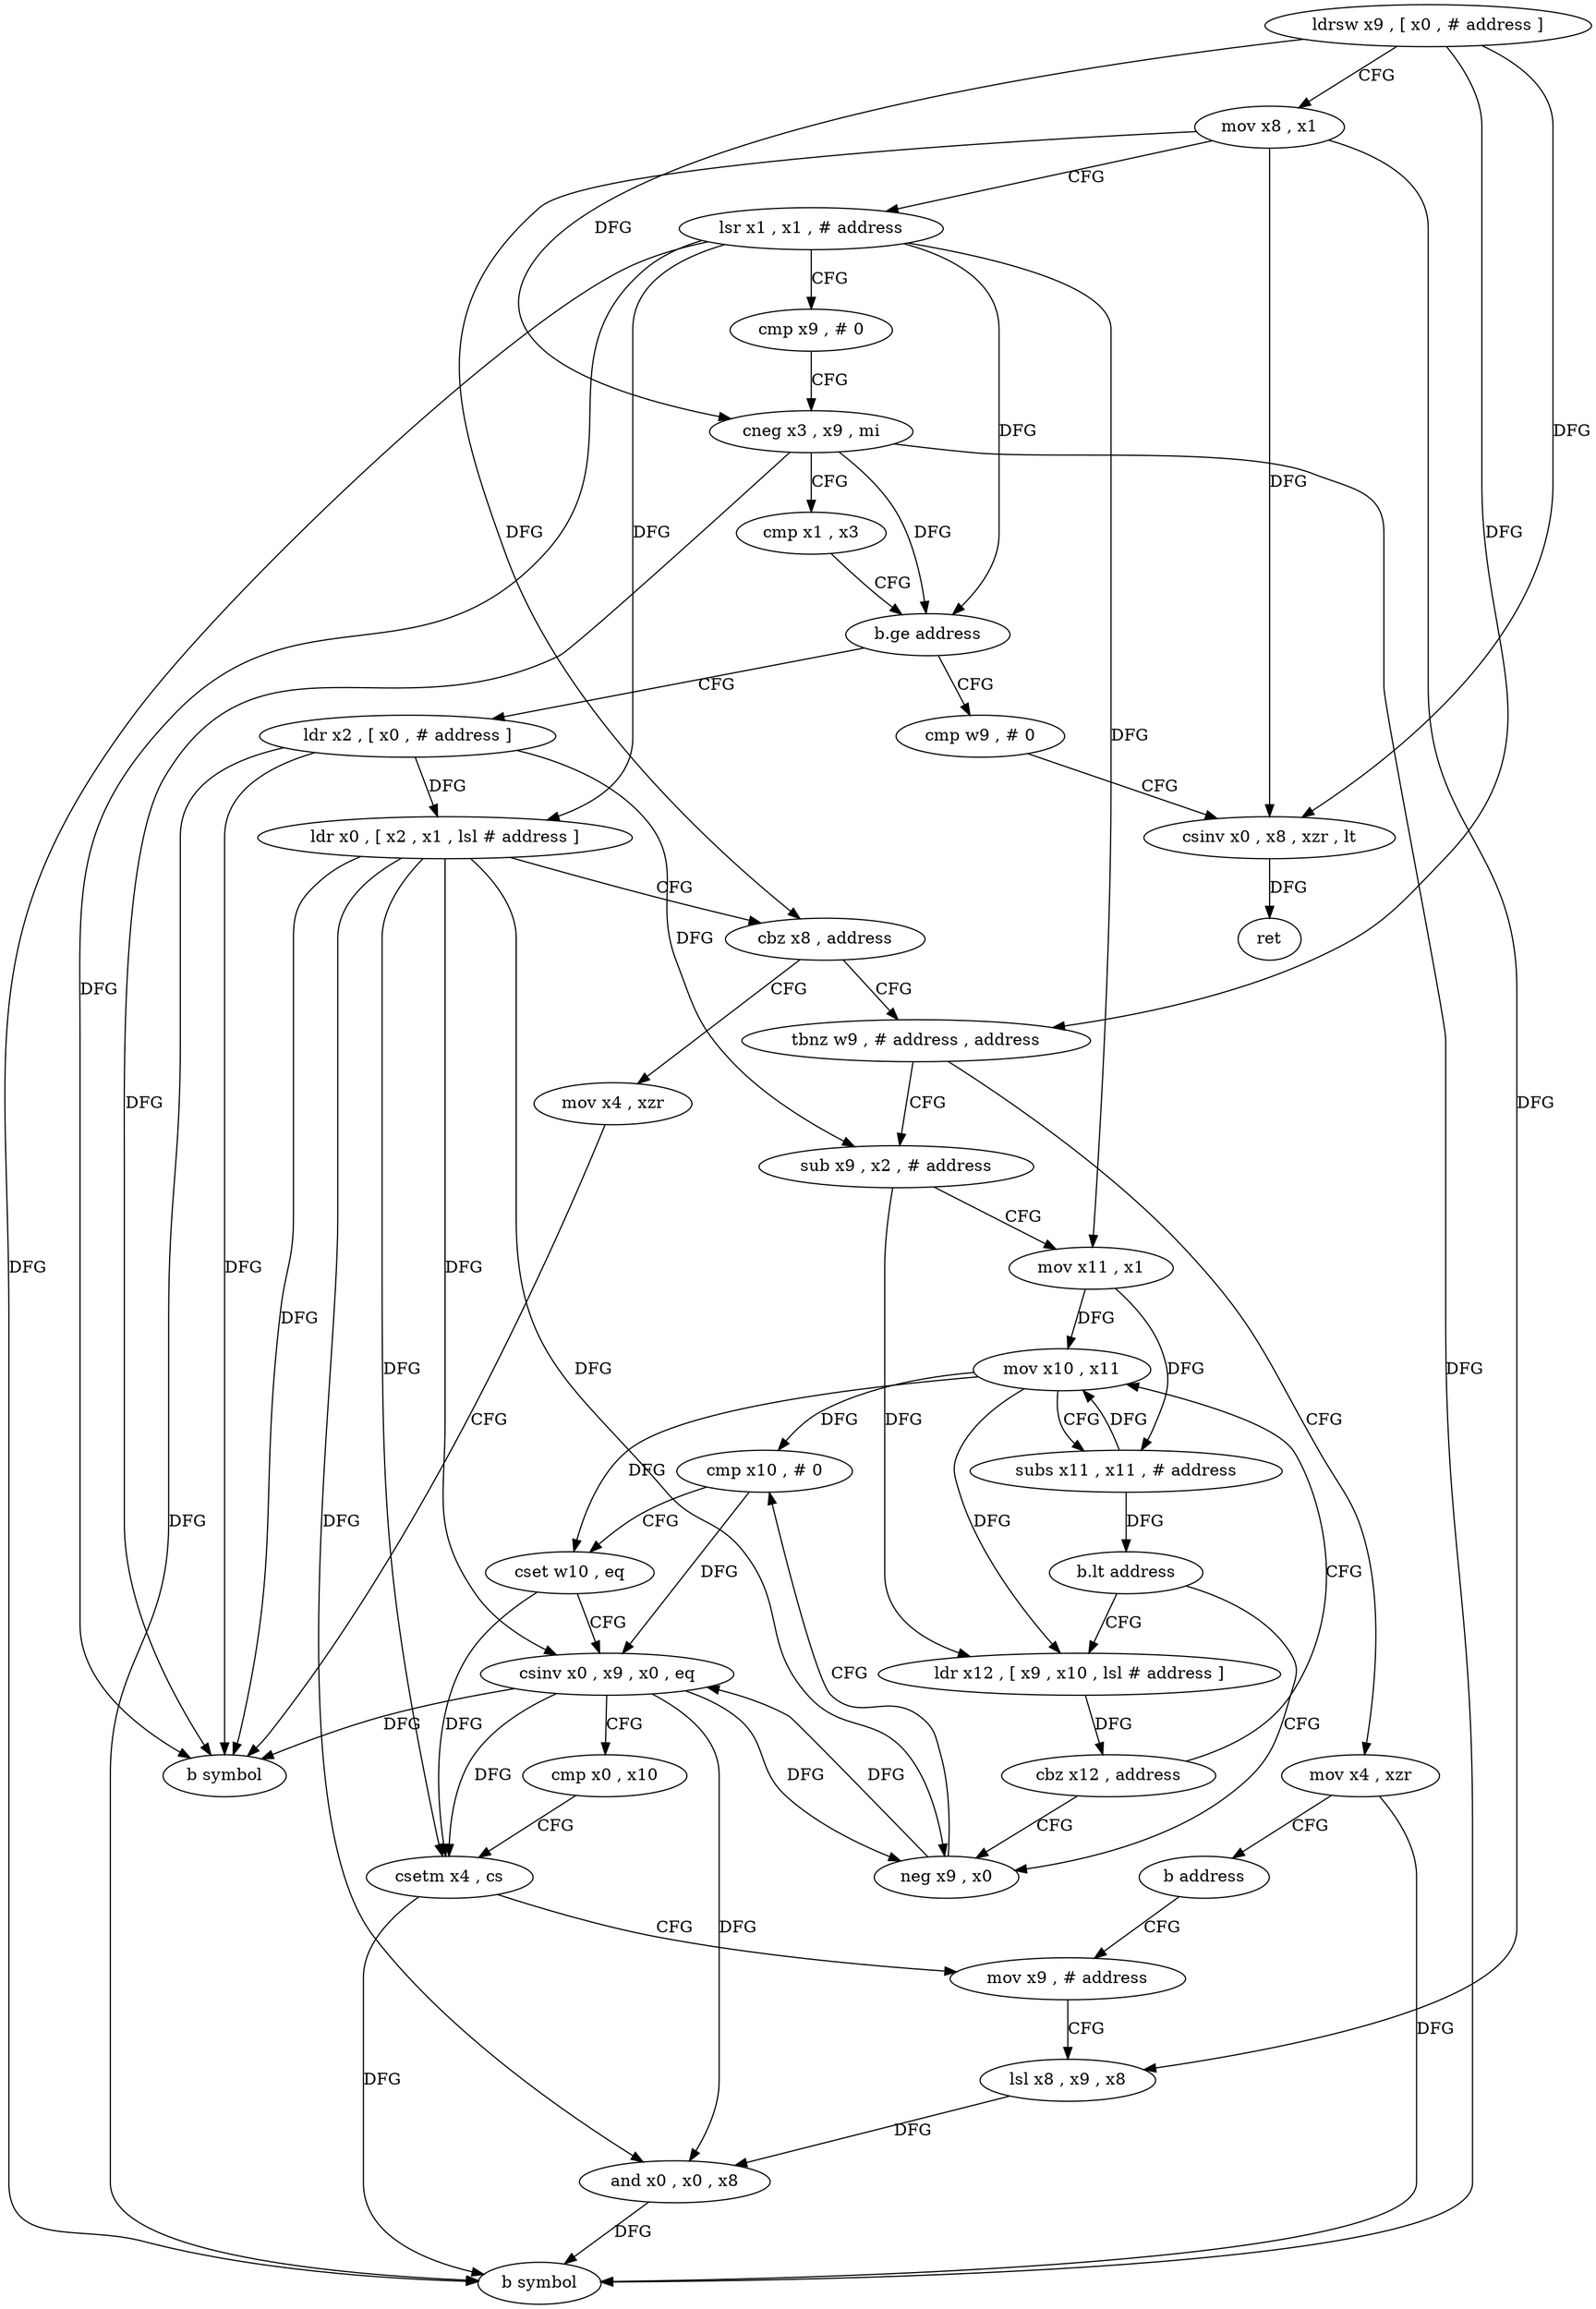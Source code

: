 digraph "func" {
"4264064" [label = "ldrsw x9 , [ x0 , # address ]" ]
"4264068" [label = "mov x8 , x1" ]
"4264072" [label = "lsr x1 , x1 , # address" ]
"4264076" [label = "cmp x9 , # 0" ]
"4264080" [label = "cneg x3 , x9 , mi" ]
"4264084" [label = "cmp x1 , x3" ]
"4264088" [label = "b.ge address" ]
"4264116" [label = "cmp w9 , # 0" ]
"4264092" [label = "ldr x2 , [ x0 , # address ]" ]
"4264120" [label = "csinv x0 , x8 , xzr , lt" ]
"4264124" [label = "ret" ]
"4264096" [label = "ldr x0 , [ x2 , x1 , lsl # address ]" ]
"4264100" [label = "cbz x8 , address" ]
"4264128" [label = "mov x4 , xzr" ]
"4264104" [label = "tbnz w9 , # address , address" ]
"4264132" [label = "b symbol" ]
"4264136" [label = "sub x9 , x2 , # address" ]
"4264108" [label = "mov x4 , xzr" ]
"4264140" [label = "mov x11 , x1" ]
"4264144" [label = "mov x10 , x11" ]
"4264112" [label = "b address" ]
"4264188" [label = "mov x9 , # address" ]
"4264164" [label = "neg x9 , x0" ]
"4264168" [label = "cmp x10 , # 0" ]
"4264172" [label = "cset w10 , eq" ]
"4264176" [label = "csinv x0 , x9 , x0 , eq" ]
"4264180" [label = "cmp x0 , x10" ]
"4264184" [label = "csetm x4 , cs" ]
"4264156" [label = "ldr x12 , [ x9 , x10 , lsl # address ]" ]
"4264160" [label = "cbz x12 , address" ]
"4264192" [label = "lsl x8 , x9 , x8" ]
"4264196" [label = "and x0 , x0 , x8" ]
"4264200" [label = "b symbol" ]
"4264148" [label = "subs x11 , x11 , # address" ]
"4264152" [label = "b.lt address" ]
"4264064" -> "4264068" [ label = "CFG" ]
"4264064" -> "4264080" [ label = "DFG" ]
"4264064" -> "4264120" [ label = "DFG" ]
"4264064" -> "4264104" [ label = "DFG" ]
"4264068" -> "4264072" [ label = "CFG" ]
"4264068" -> "4264100" [ label = "DFG" ]
"4264068" -> "4264120" [ label = "DFG" ]
"4264068" -> "4264192" [ label = "DFG" ]
"4264072" -> "4264076" [ label = "CFG" ]
"4264072" -> "4264088" [ label = "DFG" ]
"4264072" -> "4264096" [ label = "DFG" ]
"4264072" -> "4264132" [ label = "DFG" ]
"4264072" -> "4264140" [ label = "DFG" ]
"4264072" -> "4264200" [ label = "DFG" ]
"4264076" -> "4264080" [ label = "CFG" ]
"4264080" -> "4264084" [ label = "CFG" ]
"4264080" -> "4264088" [ label = "DFG" ]
"4264080" -> "4264132" [ label = "DFG" ]
"4264080" -> "4264200" [ label = "DFG" ]
"4264084" -> "4264088" [ label = "CFG" ]
"4264088" -> "4264116" [ label = "CFG" ]
"4264088" -> "4264092" [ label = "CFG" ]
"4264116" -> "4264120" [ label = "CFG" ]
"4264092" -> "4264096" [ label = "DFG" ]
"4264092" -> "4264132" [ label = "DFG" ]
"4264092" -> "4264136" [ label = "DFG" ]
"4264092" -> "4264200" [ label = "DFG" ]
"4264120" -> "4264124" [ label = "DFG" ]
"4264096" -> "4264100" [ label = "CFG" ]
"4264096" -> "4264132" [ label = "DFG" ]
"4264096" -> "4264196" [ label = "DFG" ]
"4264096" -> "4264164" [ label = "DFG" ]
"4264096" -> "4264176" [ label = "DFG" ]
"4264096" -> "4264184" [ label = "DFG" ]
"4264100" -> "4264128" [ label = "CFG" ]
"4264100" -> "4264104" [ label = "CFG" ]
"4264128" -> "4264132" [ label = "CFG" ]
"4264104" -> "4264136" [ label = "CFG" ]
"4264104" -> "4264108" [ label = "CFG" ]
"4264136" -> "4264140" [ label = "CFG" ]
"4264136" -> "4264156" [ label = "DFG" ]
"4264108" -> "4264112" [ label = "CFG" ]
"4264108" -> "4264200" [ label = "DFG" ]
"4264140" -> "4264144" [ label = "DFG" ]
"4264140" -> "4264148" [ label = "DFG" ]
"4264144" -> "4264148" [ label = "CFG" ]
"4264144" -> "4264168" [ label = "DFG" ]
"4264144" -> "4264172" [ label = "DFG" ]
"4264144" -> "4264156" [ label = "DFG" ]
"4264112" -> "4264188" [ label = "CFG" ]
"4264188" -> "4264192" [ label = "CFG" ]
"4264164" -> "4264168" [ label = "CFG" ]
"4264164" -> "4264176" [ label = "DFG" ]
"4264168" -> "4264172" [ label = "CFG" ]
"4264168" -> "4264176" [ label = "DFG" ]
"4264172" -> "4264176" [ label = "CFG" ]
"4264172" -> "4264184" [ label = "DFG" ]
"4264176" -> "4264180" [ label = "CFG" ]
"4264176" -> "4264164" [ label = "DFG" ]
"4264176" -> "4264132" [ label = "DFG" ]
"4264176" -> "4264196" [ label = "DFG" ]
"4264176" -> "4264184" [ label = "DFG" ]
"4264180" -> "4264184" [ label = "CFG" ]
"4264184" -> "4264188" [ label = "CFG" ]
"4264184" -> "4264200" [ label = "DFG" ]
"4264156" -> "4264160" [ label = "DFG" ]
"4264160" -> "4264144" [ label = "CFG" ]
"4264160" -> "4264164" [ label = "CFG" ]
"4264192" -> "4264196" [ label = "DFG" ]
"4264196" -> "4264200" [ label = "DFG" ]
"4264148" -> "4264152" [ label = "DFG" ]
"4264148" -> "4264144" [ label = "DFG" ]
"4264152" -> "4264164" [ label = "CFG" ]
"4264152" -> "4264156" [ label = "CFG" ]
}
